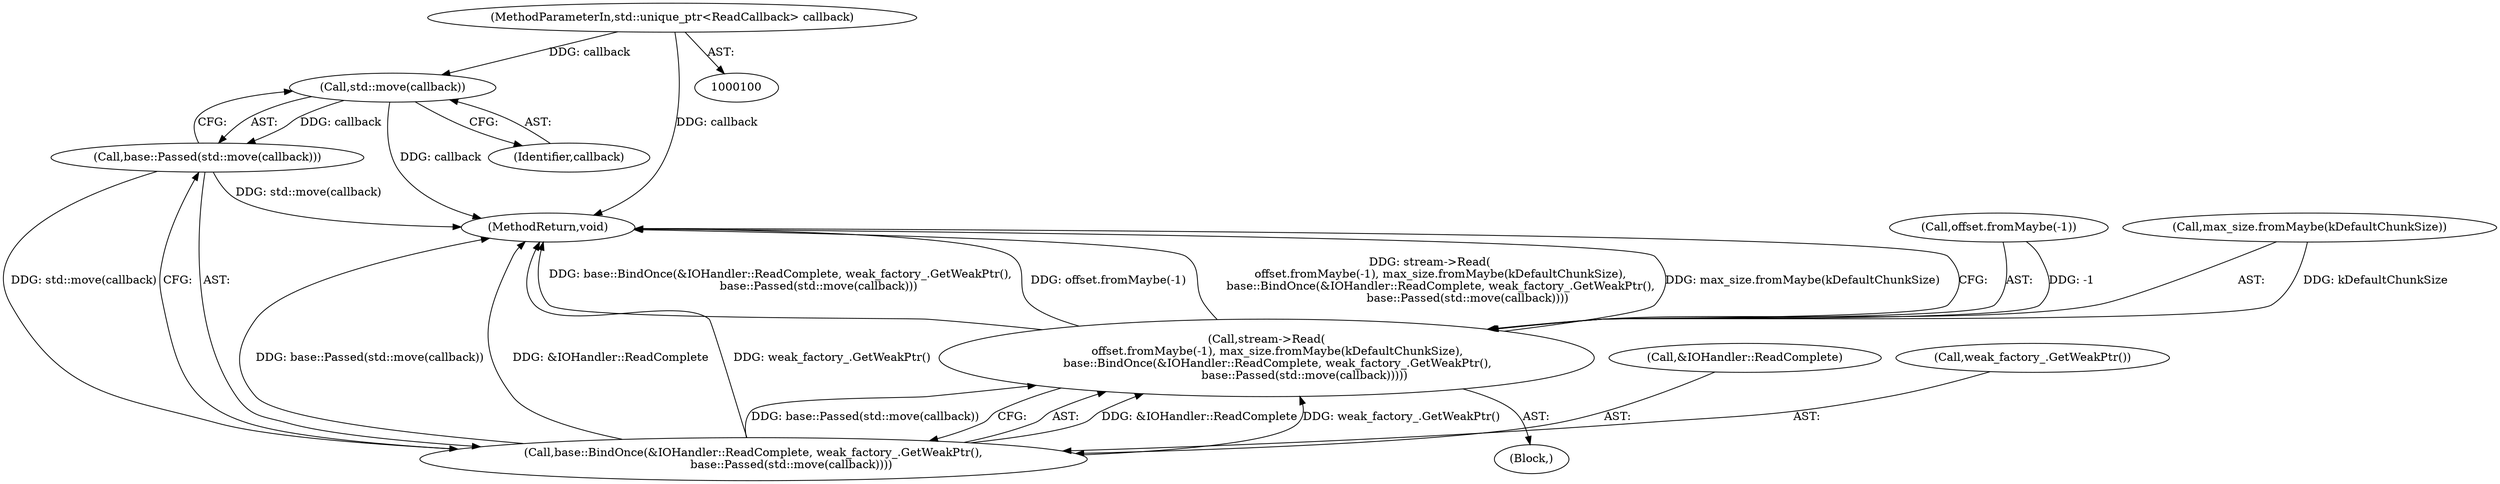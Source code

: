 digraph "0_Chrome_3c8e4852477d5b1e2da877808c998dc57db9460f_9@API" {
"1000182" [label="(Call,std::move(callback))"];
"1000104" [label="(MethodParameterIn,std::unique_ptr<ReadCallback> callback)"];
"1000181" [label="(Call,base::Passed(std::move(callback)))"];
"1000177" [label="(Call,base::BindOnce(&IOHandler::ReadComplete, weak_factory_.GetWeakPtr(),\n                     base::Passed(std::move(callback))))"];
"1000171" [label="(Call,stream->Read(\n      offset.fromMaybe(-1), max_size.fromMaybe(kDefaultChunkSize),\n      base::BindOnce(&IOHandler::ReadComplete, weak_factory_.GetWeakPtr(),\n                     base::Passed(std::move(callback)))))"];
"1000104" [label="(MethodParameterIn,std::unique_ptr<ReadCallback> callback)"];
"1000178" [label="(Call,&IOHandler::ReadComplete)"];
"1000177" [label="(Call,base::BindOnce(&IOHandler::ReadComplete, weak_factory_.GetWeakPtr(),\n                     base::Passed(std::move(callback))))"];
"1000172" [label="(Call,offset.fromMaybe(-1))"];
"1000183" [label="(Identifier,callback)"];
"1000105" [label="(Block,)"];
"1000175" [label="(Call,max_size.fromMaybe(kDefaultChunkSize))"];
"1000182" [label="(Call,std::move(callback))"];
"1000181" [label="(Call,base::Passed(std::move(callback)))"];
"1000180" [label="(Call,weak_factory_.GetWeakPtr())"];
"1000171" [label="(Call,stream->Read(\n      offset.fromMaybe(-1), max_size.fromMaybe(kDefaultChunkSize),\n      base::BindOnce(&IOHandler::ReadComplete, weak_factory_.GetWeakPtr(),\n                     base::Passed(std::move(callback)))))"];
"1000184" [label="(MethodReturn,void)"];
"1000182" -> "1000181"  [label="AST: "];
"1000182" -> "1000183"  [label="CFG: "];
"1000183" -> "1000182"  [label="AST: "];
"1000181" -> "1000182"  [label="CFG: "];
"1000182" -> "1000184"  [label="DDG: callback"];
"1000182" -> "1000181"  [label="DDG: callback"];
"1000104" -> "1000182"  [label="DDG: callback"];
"1000104" -> "1000100"  [label="AST: "];
"1000104" -> "1000184"  [label="DDG: callback"];
"1000181" -> "1000177"  [label="AST: "];
"1000177" -> "1000181"  [label="CFG: "];
"1000181" -> "1000184"  [label="DDG: std::move(callback)"];
"1000181" -> "1000177"  [label="DDG: std::move(callback)"];
"1000177" -> "1000171"  [label="AST: "];
"1000178" -> "1000177"  [label="AST: "];
"1000180" -> "1000177"  [label="AST: "];
"1000171" -> "1000177"  [label="CFG: "];
"1000177" -> "1000184"  [label="DDG: base::Passed(std::move(callback))"];
"1000177" -> "1000184"  [label="DDG: &IOHandler::ReadComplete"];
"1000177" -> "1000184"  [label="DDG: weak_factory_.GetWeakPtr()"];
"1000177" -> "1000171"  [label="DDG: &IOHandler::ReadComplete"];
"1000177" -> "1000171"  [label="DDG: weak_factory_.GetWeakPtr()"];
"1000177" -> "1000171"  [label="DDG: base::Passed(std::move(callback))"];
"1000171" -> "1000105"  [label="AST: "];
"1000172" -> "1000171"  [label="AST: "];
"1000175" -> "1000171"  [label="AST: "];
"1000184" -> "1000171"  [label="CFG: "];
"1000171" -> "1000184"  [label="DDG: base::BindOnce(&IOHandler::ReadComplete, weak_factory_.GetWeakPtr(),\n                     base::Passed(std::move(callback)))"];
"1000171" -> "1000184"  [label="DDG: offset.fromMaybe(-1)"];
"1000171" -> "1000184"  [label="DDG: stream->Read(\n      offset.fromMaybe(-1), max_size.fromMaybe(kDefaultChunkSize),\n      base::BindOnce(&IOHandler::ReadComplete, weak_factory_.GetWeakPtr(),\n                     base::Passed(std::move(callback))))"];
"1000171" -> "1000184"  [label="DDG: max_size.fromMaybe(kDefaultChunkSize)"];
"1000172" -> "1000171"  [label="DDG: -1"];
"1000175" -> "1000171"  [label="DDG: kDefaultChunkSize"];
}
